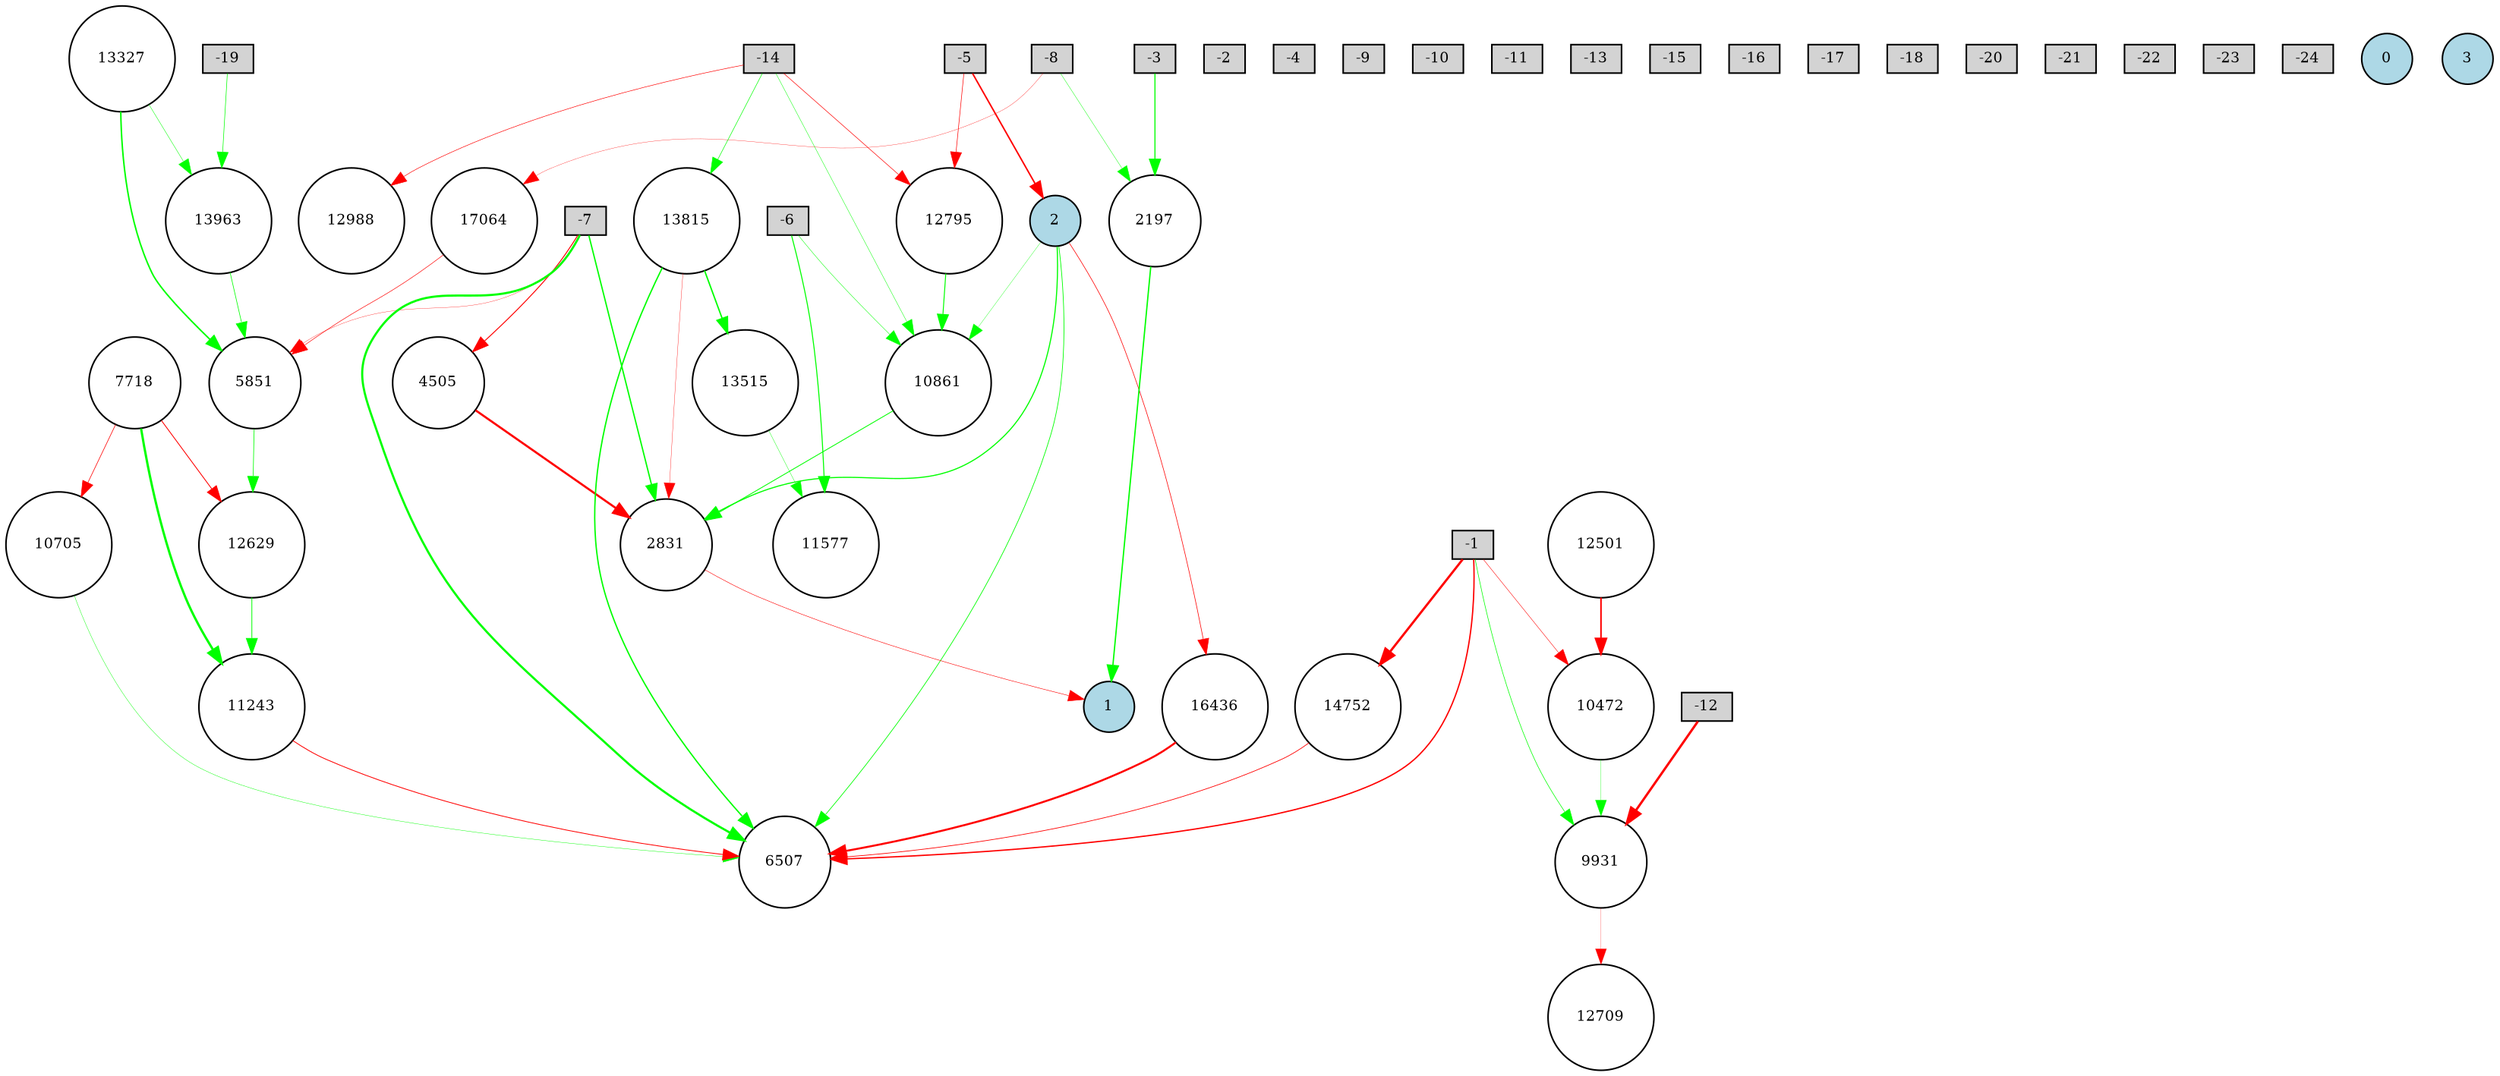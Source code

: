 digraph {
	node [fontsize=9 height=0.2 shape=circle width=0.2]
	-1 [fillcolor=lightgray shape=box style=filled]
	-2 [fillcolor=lightgray shape=box style=filled]
	-3 [fillcolor=lightgray shape=box style=filled]
	-4 [fillcolor=lightgray shape=box style=filled]
	-5 [fillcolor=lightgray shape=box style=filled]
	-6 [fillcolor=lightgray shape=box style=filled]
	-7 [fillcolor=lightgray shape=box style=filled]
	-8 [fillcolor=lightgray shape=box style=filled]
	-9 [fillcolor=lightgray shape=box style=filled]
	-10 [fillcolor=lightgray shape=box style=filled]
	-11 [fillcolor=lightgray shape=box style=filled]
	-12 [fillcolor=lightgray shape=box style=filled]
	-13 [fillcolor=lightgray shape=box style=filled]
	-14 [fillcolor=lightgray shape=box style=filled]
	-15 [fillcolor=lightgray shape=box style=filled]
	-16 [fillcolor=lightgray shape=box style=filled]
	-17 [fillcolor=lightgray shape=box style=filled]
	-18 [fillcolor=lightgray shape=box style=filled]
	-19 [fillcolor=lightgray shape=box style=filled]
	-20 [fillcolor=lightgray shape=box style=filled]
	-21 [fillcolor=lightgray shape=box style=filled]
	-22 [fillcolor=lightgray shape=box style=filled]
	-23 [fillcolor=lightgray shape=box style=filled]
	-24 [fillcolor=lightgray shape=box style=filled]
	0 [fillcolor=lightblue style=filled]
	1 [fillcolor=lightblue style=filled]
	2 [fillcolor=lightblue style=filled]
	3 [fillcolor=lightblue style=filled]
	13963 [fillcolor=white style=filled]
	13327 [fillcolor=white style=filled]
	2831 [fillcolor=white style=filled]
	2197 [fillcolor=white style=filled]
	4505 [fillcolor=white style=filled]
	14752 [fillcolor=white style=filled]
	12709 [fillcolor=white style=filled]
	7718 [fillcolor=white style=filled]
	17064 [fillcolor=white style=filled]
	16436 [fillcolor=white style=filled]
	11577 [fillcolor=white style=filled]
	12988 [fillcolor=white style=filled]
	9931 [fillcolor=white style=filled]
	13515 [fillcolor=white style=filled]
	10705 [fillcolor=white style=filled]
	12629 [fillcolor=white style=filled]
	12501 [fillcolor=white style=filled]
	5851 [fillcolor=white style=filled]
	10472 [fillcolor=white style=filled]
	6507 [fillcolor=white style=filled]
	11243 [fillcolor=white style=filled]
	10861 [fillcolor=white style=filled]
	13815 [fillcolor=white style=filled]
	12795 [fillcolor=white style=filled]
	-14 -> 10861 [color=green penwidth=0.24475452080908253 style=solid]
	-7 -> 6507 [color=green penwidth=1.3589897542916143 style=solid]
	11243 -> 6507 [color=red penwidth=0.5037741460407626 style=solid]
	9931 -> 12709 [color=red penwidth=0.12655372425592187 style=solid]
	10705 -> 6507 [color=green penwidth=0.22442189594001438 style=solid]
	2 -> 6507 [color=green penwidth=0.43223198060048196 style=solid]
	-12 -> 9931 [color=red penwidth=1.4640775233623682 style=solid]
	2831 -> 1 [color=red penwidth=0.29269028406976255 style=solid]
	-1 -> 9931 [color=green penwidth=0.3682352123887591 style=solid]
	-8 -> 17064 [color=red penwidth=0.16672712830182257 style=solid]
	13815 -> 2831 [color=red penwidth=0.19065584922905449 style=solid]
	-7 -> 2831 [color=green penwidth=0.8465833246859239 style=solid]
	-1 -> 14752 [color=red penwidth=1.4165493046036242 style=solid]
	-6 -> 10861 [color=green penwidth=0.2598110219096107 style=solid]
	-6 -> 11577 [color=green penwidth=0.6352105107594999 style=solid]
	-19 -> 13963 [color=green penwidth=0.357071252543798 style=solid]
	13515 -> 11577 [color=green penwidth=0.21484057451791055 style=solid]
	13327 -> 13963 [color=green penwidth=0.25962090270107413 style=solid]
	13815 -> 6507 [color=green penwidth=0.8493698079707788 style=solid]
	10861 -> 2831 [color=green penwidth=0.5135177359247417 style=solid]
	-3 -> 2197 [color=green penwidth=0.6558152970126568 style=solid]
	16436 -> 6507 [color=red penwidth=1.2446261254720374 style=solid]
	-1 -> 6507 [color=red penwidth=0.8416166425165301 style=solid]
	14752 -> 6507 [color=red penwidth=0.4267670248956923 style=solid]
	-7 -> 5851 [color=red penwidth=0.17059889424859087 style=solid]
	13815 -> 13515 [color=green penwidth=0.8838476527417161 style=solid]
	12795 -> 10861 [color=green penwidth=0.5914090126775582 style=solid]
	13327 -> 5851 [color=green penwidth=0.9407002881316325 style=solid]
	-7 -> 4505 [color=red penwidth=0.5869461958106595 style=solid]
	7718 -> 11243 [color=green penwidth=1.4557225421450894 style=solid]
	-1 -> 10472 [color=red penwidth=0.27319647288155574 style=solid]
	12501 -> 10472 [color=red penwidth=0.9821719578991841 style=solid]
	2 -> 10861 [color=green penwidth=0.180916320264428 style=solid]
	-14 -> 12988 [color=red penwidth=0.32605316805417695 style=solid]
	17064 -> 5851 [color=red penwidth=0.32732982859839843 style=solid]
	-8 -> 2197 [color=green penwidth=0.22822824026922425 style=solid]
	-5 -> 2 [color=red penwidth=0.9362527757068015 style=solid]
	-5 -> 12795 [color=red penwidth=0.3520872824463609 style=solid]
	-14 -> 13815 [color=green penwidth=0.3396455619972776 style=solid]
	4505 -> 2831 [color=red penwidth=1.3235616926820277 style=solid]
	2197 -> 1 [color=green penwidth=0.8350485743225275 style=solid]
	10472 -> 9931 [color=green penwidth=0.17843496396416555 style=solid]
	-14 -> 12795 [color=red penwidth=0.3385080014071445 style=solid]
	7718 -> 12629 [color=red penwidth=0.5237908569892624 style=solid]
	2 -> 16436 [color=red penwidth=0.37919129682730146 style=solid]
	13963 -> 5851 [color=green penwidth=0.39226885023850366 style=solid]
	12629 -> 11243 [color=green penwidth=0.4843280808571063 style=solid]
	2 -> 2831 [color=green penwidth=0.6987852369603292 style=solid]
	7718 -> 10705 [color=red penwidth=0.37742064899297934 style=solid]
	5851 -> 12629 [color=green penwidth=0.4061297090997841 style=solid]
}
